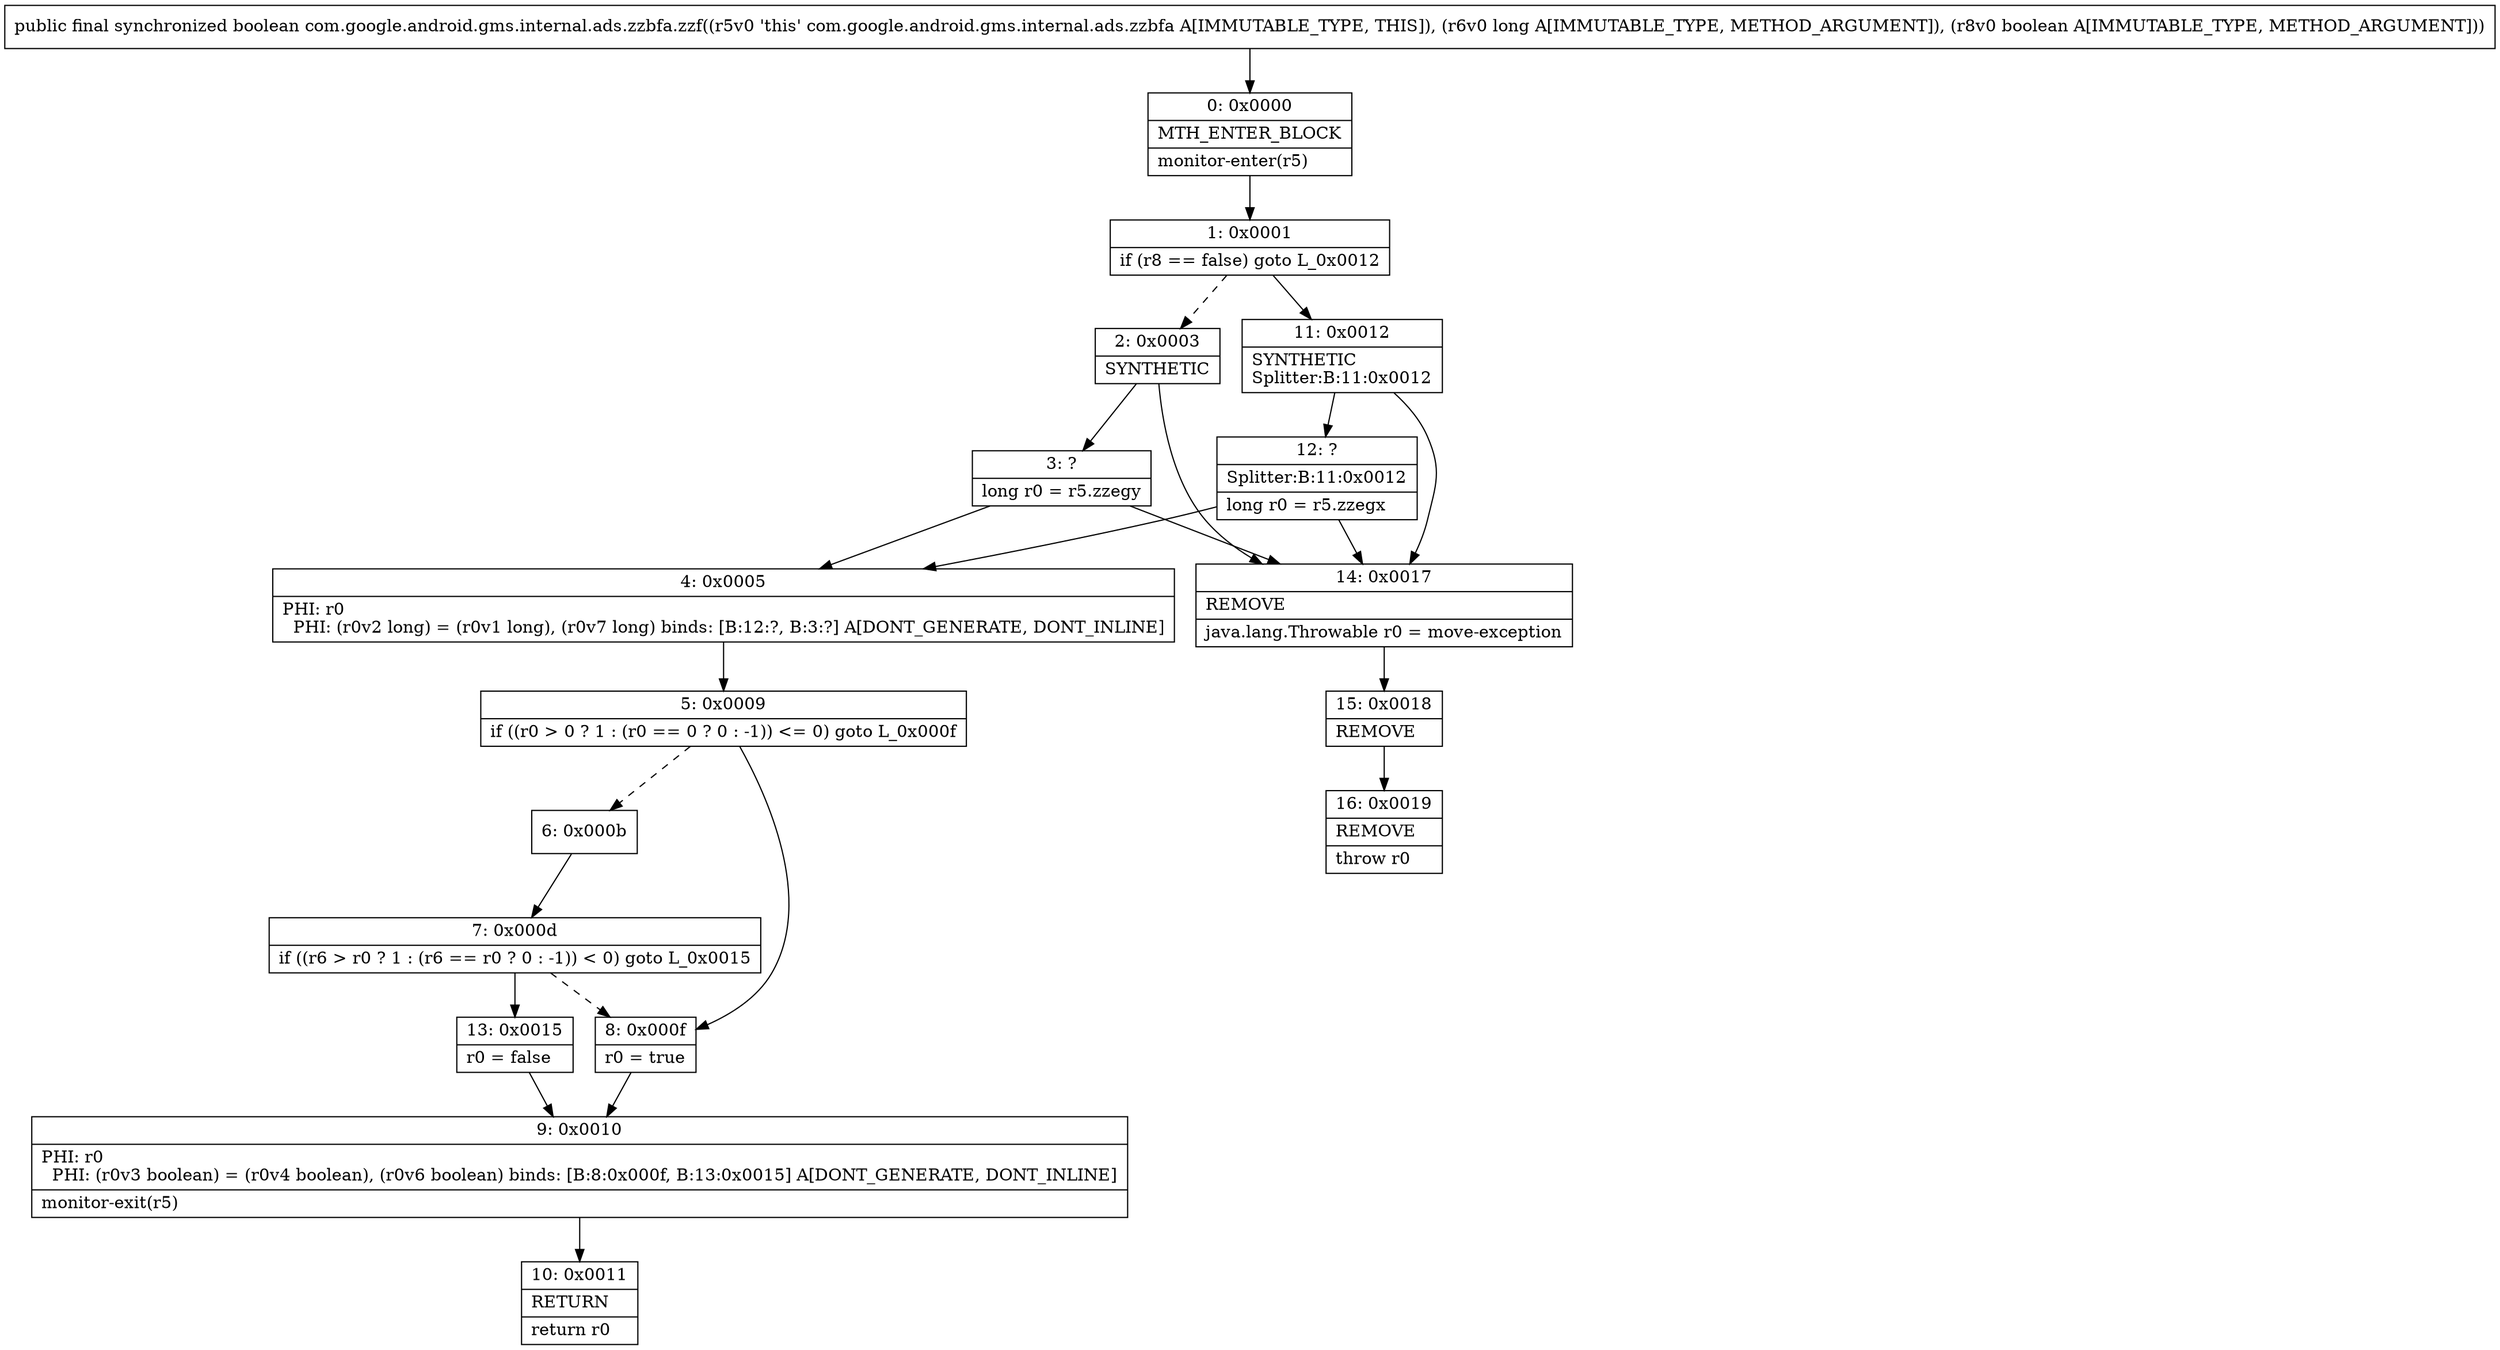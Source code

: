 digraph "CFG forcom.google.android.gms.internal.ads.zzbfa.zzf(JZ)Z" {
Node_0 [shape=record,label="{0\:\ 0x0000|MTH_ENTER_BLOCK\l|monitor\-enter(r5)\l}"];
Node_1 [shape=record,label="{1\:\ 0x0001|if (r8 == false) goto L_0x0012\l}"];
Node_2 [shape=record,label="{2\:\ 0x0003|SYNTHETIC\l}"];
Node_3 [shape=record,label="{3\:\ ?|long r0 = r5.zzegy\l}"];
Node_4 [shape=record,label="{4\:\ 0x0005|PHI: r0 \l  PHI: (r0v2 long) = (r0v1 long), (r0v7 long) binds: [B:12:?, B:3:?] A[DONT_GENERATE, DONT_INLINE]\l}"];
Node_5 [shape=record,label="{5\:\ 0x0009|if ((r0 \> 0 ? 1 : (r0 == 0 ? 0 : \-1)) \<= 0) goto L_0x000f\l}"];
Node_6 [shape=record,label="{6\:\ 0x000b}"];
Node_7 [shape=record,label="{7\:\ 0x000d|if ((r6 \> r0 ? 1 : (r6 == r0 ? 0 : \-1)) \< 0) goto L_0x0015\l}"];
Node_8 [shape=record,label="{8\:\ 0x000f|r0 = true\l}"];
Node_9 [shape=record,label="{9\:\ 0x0010|PHI: r0 \l  PHI: (r0v3 boolean) = (r0v4 boolean), (r0v6 boolean) binds: [B:8:0x000f, B:13:0x0015] A[DONT_GENERATE, DONT_INLINE]\l|monitor\-exit(r5)\l}"];
Node_10 [shape=record,label="{10\:\ 0x0011|RETURN\l|return r0\l}"];
Node_11 [shape=record,label="{11\:\ 0x0012|SYNTHETIC\lSplitter:B:11:0x0012\l}"];
Node_12 [shape=record,label="{12\:\ ?|Splitter:B:11:0x0012\l|long r0 = r5.zzegx\l}"];
Node_13 [shape=record,label="{13\:\ 0x0015|r0 = false\l}"];
Node_14 [shape=record,label="{14\:\ 0x0017|REMOVE\l|java.lang.Throwable r0 = move\-exception\l}"];
Node_15 [shape=record,label="{15\:\ 0x0018|REMOVE\l}"];
Node_16 [shape=record,label="{16\:\ 0x0019|REMOVE\l|throw r0\l}"];
MethodNode[shape=record,label="{public final synchronized boolean com.google.android.gms.internal.ads.zzbfa.zzf((r5v0 'this' com.google.android.gms.internal.ads.zzbfa A[IMMUTABLE_TYPE, THIS]), (r6v0 long A[IMMUTABLE_TYPE, METHOD_ARGUMENT]), (r8v0 boolean A[IMMUTABLE_TYPE, METHOD_ARGUMENT])) }"];
MethodNode -> Node_0;
Node_0 -> Node_1;
Node_1 -> Node_2[style=dashed];
Node_1 -> Node_11;
Node_2 -> Node_3;
Node_2 -> Node_14;
Node_3 -> Node_4;
Node_3 -> Node_14;
Node_4 -> Node_5;
Node_5 -> Node_6[style=dashed];
Node_5 -> Node_8;
Node_6 -> Node_7;
Node_7 -> Node_8[style=dashed];
Node_7 -> Node_13;
Node_8 -> Node_9;
Node_9 -> Node_10;
Node_11 -> Node_12;
Node_11 -> Node_14;
Node_12 -> Node_14;
Node_12 -> Node_4;
Node_13 -> Node_9;
Node_14 -> Node_15;
Node_15 -> Node_16;
}

